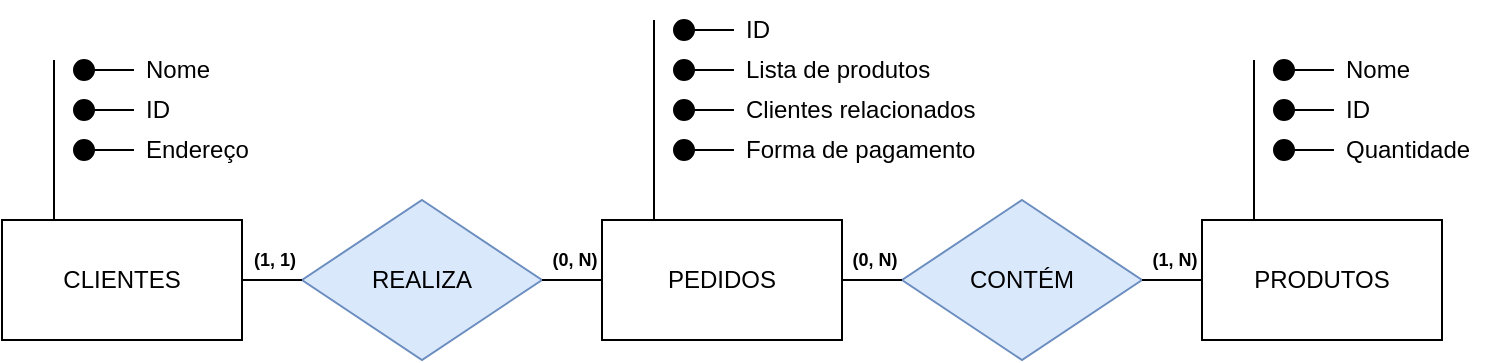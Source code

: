 <mxfile version="24.4.3" type="github">
  <diagram name="Página-1" id="umJVVXFDRSXUzsfR7dqi">
    <mxGraphModel dx="936" dy="474" grid="1" gridSize="10" guides="1" tooltips="1" connect="1" arrows="1" fold="1" page="1" pageScale="1" pageWidth="827" pageHeight="1169" math="0" shadow="0">
      <root>
        <mxCell id="0" />
        <mxCell id="1" parent="0" />
        <mxCell id="8p-KFDRDqeeQOWj28aVo-1" value="CLIENTES" style="rounded=0;whiteSpace=wrap;html=1;" vertex="1" parent="1">
          <mxGeometry x="54" y="160" width="120" height="60" as="geometry" />
        </mxCell>
        <mxCell id="8p-KFDRDqeeQOWj28aVo-2" value="PRODUTOS" style="rounded=0;whiteSpace=wrap;html=1;" vertex="1" parent="1">
          <mxGeometry x="654" y="160" width="120" height="60" as="geometry" />
        </mxCell>
        <mxCell id="8p-KFDRDqeeQOWj28aVo-3" value="CONTÉM" style="rhombus;whiteSpace=wrap;html=1;fillColor=#dae8fc;strokeColor=#6c8ebf;" vertex="1" parent="1">
          <mxGeometry x="504" y="150" width="120" height="80" as="geometry" />
        </mxCell>
        <mxCell id="8p-KFDRDqeeQOWj28aVo-11" value="PEDIDOS" style="rounded=0;whiteSpace=wrap;html=1;" vertex="1" parent="1">
          <mxGeometry x="354" y="160" width="120" height="60" as="geometry" />
        </mxCell>
        <mxCell id="8p-KFDRDqeeQOWj28aVo-13" value="REALIZA" style="rhombus;whiteSpace=wrap;html=1;fillColor=#dae8fc;strokeColor=#6c8ebf;" vertex="1" parent="1">
          <mxGeometry x="204" y="150" width="120" height="80" as="geometry" />
        </mxCell>
        <mxCell id="8p-KFDRDqeeQOWj28aVo-17" value="" style="endArrow=none;html=1;rounded=0;exitX=1;exitY=0.5;exitDx=0;exitDy=0;entryX=0;entryY=0.5;entryDx=0;entryDy=0;" edge="1" parent="1" source="8p-KFDRDqeeQOWj28aVo-1" target="8p-KFDRDqeeQOWj28aVo-13">
          <mxGeometry width="50" height="50" relative="1" as="geometry">
            <mxPoint x="404" y="350" as="sourcePoint" />
            <mxPoint x="454" y="300" as="targetPoint" />
          </mxGeometry>
        </mxCell>
        <mxCell id="8p-KFDRDqeeQOWj28aVo-18" value="" style="endArrow=none;html=1;rounded=0;exitX=1;exitY=0.5;exitDx=0;exitDy=0;entryX=0;entryY=0.5;entryDx=0;entryDy=0;" edge="1" parent="1" source="8p-KFDRDqeeQOWj28aVo-13" target="8p-KFDRDqeeQOWj28aVo-11">
          <mxGeometry width="50" height="50" relative="1" as="geometry">
            <mxPoint x="404" y="350" as="sourcePoint" />
            <mxPoint x="454" y="300" as="targetPoint" />
          </mxGeometry>
        </mxCell>
        <mxCell id="8p-KFDRDqeeQOWj28aVo-19" value="" style="endArrow=none;html=1;rounded=0;exitX=1;exitY=0.5;exitDx=0;exitDy=0;entryX=0;entryY=0.5;entryDx=0;entryDy=0;" edge="1" parent="1" source="8p-KFDRDqeeQOWj28aVo-11" target="8p-KFDRDqeeQOWj28aVo-3">
          <mxGeometry width="50" height="50" relative="1" as="geometry">
            <mxPoint x="404" y="350" as="sourcePoint" />
            <mxPoint x="454" y="300" as="targetPoint" />
          </mxGeometry>
        </mxCell>
        <mxCell id="8p-KFDRDqeeQOWj28aVo-20" value="" style="endArrow=none;html=1;rounded=0;exitX=1;exitY=0.5;exitDx=0;exitDy=0;entryX=0;entryY=0.5;entryDx=0;entryDy=0;" edge="1" parent="1" source="8p-KFDRDqeeQOWj28aVo-3" target="8p-KFDRDqeeQOWj28aVo-2">
          <mxGeometry width="50" height="50" relative="1" as="geometry">
            <mxPoint x="404" y="350" as="sourcePoint" />
            <mxPoint x="454" y="300" as="targetPoint" />
          </mxGeometry>
        </mxCell>
        <mxCell id="8p-KFDRDqeeQOWj28aVo-23" value="(1, 1)" style="text;align=center;fontStyle=1;verticalAlign=middle;spacingLeft=3;spacingRight=3;strokeColor=none;rotatable=0;points=[[0,0.5],[1,0.5]];portConstraint=eastwest;html=1;fontSize=9;" vertex="1" parent="1">
          <mxGeometry x="160" y="170" width="60" height="20" as="geometry" />
        </mxCell>
        <mxCell id="8p-KFDRDqeeQOWj28aVo-24" value="(0, N)" style="text;align=center;fontStyle=1;verticalAlign=middle;spacingLeft=3;spacingRight=3;strokeColor=none;rotatable=0;points=[[0,0.5],[1,0.5]];portConstraint=eastwest;html=1;fontSize=9;" vertex="1" parent="1">
          <mxGeometry x="310" y="170" width="60" height="20" as="geometry" />
        </mxCell>
        <mxCell id="8p-KFDRDqeeQOWj28aVo-25" value="(0, N)" style="text;align=center;fontStyle=1;verticalAlign=middle;spacingLeft=3;spacingRight=3;strokeColor=none;rotatable=0;points=[[0,0.5],[1,0.5]];portConstraint=eastwest;html=1;fontSize=9;" vertex="1" parent="1">
          <mxGeometry x="460" y="170" width="60" height="20" as="geometry" />
        </mxCell>
        <mxCell id="8p-KFDRDqeeQOWj28aVo-26" value="(1, N)" style="text;align=center;fontStyle=1;verticalAlign=middle;spacingLeft=3;spacingRight=3;strokeColor=none;rotatable=0;points=[[0,0.5],[1,0.5]];portConstraint=eastwest;html=1;fontSize=9;" vertex="1" parent="1">
          <mxGeometry x="610" y="170" width="60" height="20" as="geometry" />
        </mxCell>
        <mxCell id="8p-KFDRDqeeQOWj28aVo-27" value="" style="ellipse;whiteSpace=wrap;html=1;align=center;fillColor=#000000;" vertex="1" parent="1">
          <mxGeometry x="90" y="100" width="10" height="10" as="geometry" />
        </mxCell>
        <mxCell id="8p-KFDRDqeeQOWj28aVo-32" value="" style="endArrow=none;html=1;rounded=0;exitX=1;exitY=0.5;exitDx=0;exitDy=0;" edge="1" parent="1" source="8p-KFDRDqeeQOWj28aVo-27">
          <mxGeometry width="50" height="50" relative="1" as="geometry">
            <mxPoint x="370" y="230" as="sourcePoint" />
            <mxPoint x="120" y="105" as="targetPoint" />
          </mxGeometry>
        </mxCell>
        <mxCell id="8p-KFDRDqeeQOWj28aVo-33" value="ID" style="text;strokeColor=none;fillColor=none;align=left;verticalAlign=middle;spacingLeft=4;spacingRight=4;overflow=hidden;points=[[0,0.5],[1,0.5]];portConstraint=eastwest;rotatable=0;whiteSpace=wrap;html=1;" vertex="1" parent="1">
          <mxGeometry x="120" y="90" width="80" height="30" as="geometry" />
        </mxCell>
        <mxCell id="8p-KFDRDqeeQOWj28aVo-34" value="" style="ellipse;whiteSpace=wrap;html=1;align=center;fillStyle=auto;fillColor=#000000;" vertex="1" parent="1">
          <mxGeometry x="90" y="120" width="10" height="10" as="geometry" />
        </mxCell>
        <mxCell id="8p-KFDRDqeeQOWj28aVo-35" value="" style="endArrow=none;html=1;rounded=0;exitX=1;exitY=0.5;exitDx=0;exitDy=0;" edge="1" source="8p-KFDRDqeeQOWj28aVo-34" parent="1">
          <mxGeometry width="50" height="50" relative="1" as="geometry">
            <mxPoint x="370" y="250" as="sourcePoint" />
            <mxPoint x="120" y="125" as="targetPoint" />
          </mxGeometry>
        </mxCell>
        <mxCell id="8p-KFDRDqeeQOWj28aVo-36" value="Endereço" style="text;strokeColor=none;fillColor=none;align=left;verticalAlign=middle;spacingLeft=4;spacingRight=4;overflow=hidden;points=[[0,0.5],[1,0.5]];portConstraint=eastwest;rotatable=0;whiteSpace=wrap;html=1;" vertex="1" parent="1">
          <mxGeometry x="120" y="110" width="80" height="30" as="geometry" />
        </mxCell>
        <mxCell id="8p-KFDRDqeeQOWj28aVo-37" value="" style="ellipse;whiteSpace=wrap;html=1;align=center;fillColor=#000000;" vertex="1" parent="1">
          <mxGeometry x="90" y="80" width="10" height="10" as="geometry" />
        </mxCell>
        <mxCell id="8p-KFDRDqeeQOWj28aVo-38" value="" style="endArrow=none;html=1;rounded=0;exitX=1;exitY=0.5;exitDx=0;exitDy=0;" edge="1" source="8p-KFDRDqeeQOWj28aVo-37" parent="1">
          <mxGeometry width="50" height="50" relative="1" as="geometry">
            <mxPoint x="370" y="210" as="sourcePoint" />
            <mxPoint x="120" y="85" as="targetPoint" />
          </mxGeometry>
        </mxCell>
        <mxCell id="8p-KFDRDqeeQOWj28aVo-39" value="Nome" style="text;strokeColor=none;fillColor=none;align=left;verticalAlign=middle;spacingLeft=4;spacingRight=4;overflow=hidden;points=[[0,0.5],[1,0.5]];portConstraint=eastwest;rotatable=0;whiteSpace=wrap;html=1;" vertex="1" parent="1">
          <mxGeometry x="120" y="70" width="80" height="30" as="geometry" />
        </mxCell>
        <mxCell id="8p-KFDRDqeeQOWj28aVo-40" value="" style="endArrow=none;html=1;rounded=0;" edge="1" parent="1">
          <mxGeometry width="50" height="50" relative="1" as="geometry">
            <mxPoint x="80" y="160" as="sourcePoint" />
            <mxPoint x="80" y="80" as="targetPoint" />
          </mxGeometry>
        </mxCell>
        <mxCell id="8p-KFDRDqeeQOWj28aVo-45" value="" style="ellipse;whiteSpace=wrap;html=1;align=center;fillColor=#000000;" vertex="1" parent="1">
          <mxGeometry x="390" y="80" width="10" height="10" as="geometry" />
        </mxCell>
        <mxCell id="8p-KFDRDqeeQOWj28aVo-46" value="" style="endArrow=none;html=1;rounded=0;exitX=1;exitY=0.5;exitDx=0;exitDy=0;" edge="1" source="8p-KFDRDqeeQOWj28aVo-45" parent="1">
          <mxGeometry width="50" height="50" relative="1" as="geometry">
            <mxPoint x="670" y="210" as="sourcePoint" />
            <mxPoint x="420" y="85" as="targetPoint" />
          </mxGeometry>
        </mxCell>
        <mxCell id="8p-KFDRDqeeQOWj28aVo-47" value="Lista de produtos" style="text;strokeColor=none;fillColor=none;align=left;verticalAlign=middle;spacingLeft=4;spacingRight=4;overflow=hidden;points=[[0,0.5],[1,0.5]];portConstraint=eastwest;rotatable=0;whiteSpace=wrap;html=1;" vertex="1" parent="1">
          <mxGeometry x="420" y="70" width="120" height="30" as="geometry" />
        </mxCell>
        <mxCell id="8p-KFDRDqeeQOWj28aVo-51" value="" style="ellipse;whiteSpace=wrap;html=1;align=center;fillColor=#000000;" vertex="1" parent="1">
          <mxGeometry x="390" y="60" width="10" height="10" as="geometry" />
        </mxCell>
        <mxCell id="8p-KFDRDqeeQOWj28aVo-52" value="" style="endArrow=none;html=1;rounded=0;exitX=1;exitY=0.5;exitDx=0;exitDy=0;" edge="1" source="8p-KFDRDqeeQOWj28aVo-51" parent="1">
          <mxGeometry width="50" height="50" relative="1" as="geometry">
            <mxPoint x="670" y="190" as="sourcePoint" />
            <mxPoint x="420" y="65" as="targetPoint" />
          </mxGeometry>
        </mxCell>
        <mxCell id="8p-KFDRDqeeQOWj28aVo-53" value="ID" style="text;strokeColor=none;fillColor=none;align=left;verticalAlign=middle;spacingLeft=4;spacingRight=4;overflow=hidden;points=[[0,0.5],[1,0.5]];portConstraint=eastwest;rotatable=0;whiteSpace=wrap;html=1;" vertex="1" parent="1">
          <mxGeometry x="420" y="50" width="80" height="30" as="geometry" />
        </mxCell>
        <mxCell id="8p-KFDRDqeeQOWj28aVo-54" value="" style="endArrow=none;html=1;rounded=0;" edge="1" parent="1">
          <mxGeometry width="50" height="50" relative="1" as="geometry">
            <mxPoint x="380" y="160" as="sourcePoint" />
            <mxPoint x="380" y="60" as="targetPoint" />
          </mxGeometry>
        </mxCell>
        <mxCell id="8p-KFDRDqeeQOWj28aVo-55" value="" style="ellipse;whiteSpace=wrap;html=1;align=center;fillColor=#000000;" vertex="1" parent="1">
          <mxGeometry x="690" y="100" width="10" height="10" as="geometry" />
        </mxCell>
        <mxCell id="8p-KFDRDqeeQOWj28aVo-56" value="" style="endArrow=none;html=1;rounded=0;exitX=1;exitY=0.5;exitDx=0;exitDy=0;" edge="1" source="8p-KFDRDqeeQOWj28aVo-55" parent="1">
          <mxGeometry width="50" height="50" relative="1" as="geometry">
            <mxPoint x="970" y="230" as="sourcePoint" />
            <mxPoint x="720" y="105" as="targetPoint" />
          </mxGeometry>
        </mxCell>
        <mxCell id="8p-KFDRDqeeQOWj28aVo-57" value="ID" style="text;strokeColor=none;fillColor=none;align=left;verticalAlign=middle;spacingLeft=4;spacingRight=4;overflow=hidden;points=[[0,0.5],[1,0.5]];portConstraint=eastwest;rotatable=0;whiteSpace=wrap;html=1;" vertex="1" parent="1">
          <mxGeometry x="720" y="90" width="80" height="30" as="geometry" />
        </mxCell>
        <mxCell id="8p-KFDRDqeeQOWj28aVo-58" value="" style="ellipse;whiteSpace=wrap;html=1;align=center;fillStyle=auto;fillColor=#000000;" vertex="1" parent="1">
          <mxGeometry x="690" y="120" width="10" height="10" as="geometry" />
        </mxCell>
        <mxCell id="8p-KFDRDqeeQOWj28aVo-59" value="" style="endArrow=none;html=1;rounded=0;exitX=1;exitY=0.5;exitDx=0;exitDy=0;" edge="1" source="8p-KFDRDqeeQOWj28aVo-58" parent="1">
          <mxGeometry width="50" height="50" relative="1" as="geometry">
            <mxPoint x="970" y="250" as="sourcePoint" />
            <mxPoint x="720" y="125" as="targetPoint" />
          </mxGeometry>
        </mxCell>
        <mxCell id="8p-KFDRDqeeQOWj28aVo-60" value="Quantidade" style="text;strokeColor=none;fillColor=none;align=left;verticalAlign=middle;spacingLeft=4;spacingRight=4;overflow=hidden;points=[[0,0.5],[1,0.5]];portConstraint=eastwest;rotatable=0;whiteSpace=wrap;html=1;" vertex="1" parent="1">
          <mxGeometry x="720" y="110" width="80" height="30" as="geometry" />
        </mxCell>
        <mxCell id="8p-KFDRDqeeQOWj28aVo-61" value="" style="ellipse;whiteSpace=wrap;html=1;align=center;fillColor=#000000;" vertex="1" parent="1">
          <mxGeometry x="690" y="80" width="10" height="10" as="geometry" />
        </mxCell>
        <mxCell id="8p-KFDRDqeeQOWj28aVo-62" value="" style="endArrow=none;html=1;rounded=0;exitX=1;exitY=0.5;exitDx=0;exitDy=0;" edge="1" source="8p-KFDRDqeeQOWj28aVo-61" parent="1">
          <mxGeometry width="50" height="50" relative="1" as="geometry">
            <mxPoint x="970" y="210" as="sourcePoint" />
            <mxPoint x="720" y="85" as="targetPoint" />
          </mxGeometry>
        </mxCell>
        <mxCell id="8p-KFDRDqeeQOWj28aVo-63" value="Nome" style="text;strokeColor=none;fillColor=none;align=left;verticalAlign=middle;spacingLeft=4;spacingRight=4;overflow=hidden;points=[[0,0.5],[1,0.5]];portConstraint=eastwest;rotatable=0;whiteSpace=wrap;html=1;" vertex="1" parent="1">
          <mxGeometry x="720" y="70" width="80" height="30" as="geometry" />
        </mxCell>
        <mxCell id="8p-KFDRDqeeQOWj28aVo-64" value="" style="endArrow=none;html=1;rounded=0;" edge="1" parent="1">
          <mxGeometry width="50" height="50" relative="1" as="geometry">
            <mxPoint x="680" y="160" as="sourcePoint" />
            <mxPoint x="680" y="80" as="targetPoint" />
          </mxGeometry>
        </mxCell>
        <mxCell id="8p-KFDRDqeeQOWj28aVo-65" value="" style="ellipse;whiteSpace=wrap;html=1;align=center;fillColor=#000000;" vertex="1" parent="1">
          <mxGeometry x="390" y="100" width="10" height="10" as="geometry" />
        </mxCell>
        <mxCell id="8p-KFDRDqeeQOWj28aVo-66" value="" style="endArrow=none;html=1;rounded=0;exitX=1;exitY=0.5;exitDx=0;exitDy=0;" edge="1" source="8p-KFDRDqeeQOWj28aVo-65" parent="1">
          <mxGeometry width="50" height="50" relative="1" as="geometry">
            <mxPoint x="670" y="230" as="sourcePoint" />
            <mxPoint x="420" y="105" as="targetPoint" />
          </mxGeometry>
        </mxCell>
        <mxCell id="8p-KFDRDqeeQOWj28aVo-67" value="Clientes relacionados" style="text;strokeColor=none;fillColor=none;align=left;verticalAlign=middle;spacingLeft=4;spacingRight=4;overflow=hidden;points=[[0,0.5],[1,0.5]];portConstraint=eastwest;rotatable=0;whiteSpace=wrap;html=1;" vertex="1" parent="1">
          <mxGeometry x="420" y="90" width="140" height="30" as="geometry" />
        </mxCell>
        <mxCell id="8p-KFDRDqeeQOWj28aVo-68" value="" style="ellipse;whiteSpace=wrap;html=1;align=center;fillColor=#000000;" vertex="1" parent="1">
          <mxGeometry x="390" y="120" width="10" height="10" as="geometry" />
        </mxCell>
        <mxCell id="8p-KFDRDqeeQOWj28aVo-69" value="" style="endArrow=none;html=1;rounded=0;exitX=1;exitY=0.5;exitDx=0;exitDy=0;" edge="1" source="8p-KFDRDqeeQOWj28aVo-68" parent="1">
          <mxGeometry width="50" height="50" relative="1" as="geometry">
            <mxPoint x="670" y="250" as="sourcePoint" />
            <mxPoint x="420" y="125" as="targetPoint" />
          </mxGeometry>
        </mxCell>
        <mxCell id="8p-KFDRDqeeQOWj28aVo-70" value="Forma de pagamento" style="text;strokeColor=none;fillColor=none;align=left;verticalAlign=middle;spacingLeft=4;spacingRight=4;overflow=hidden;points=[[0,0.5],[1,0.5]];portConstraint=eastwest;rotatable=0;whiteSpace=wrap;html=1;" vertex="1" parent="1">
          <mxGeometry x="420" y="110" width="140" height="30" as="geometry" />
        </mxCell>
      </root>
    </mxGraphModel>
  </diagram>
</mxfile>
